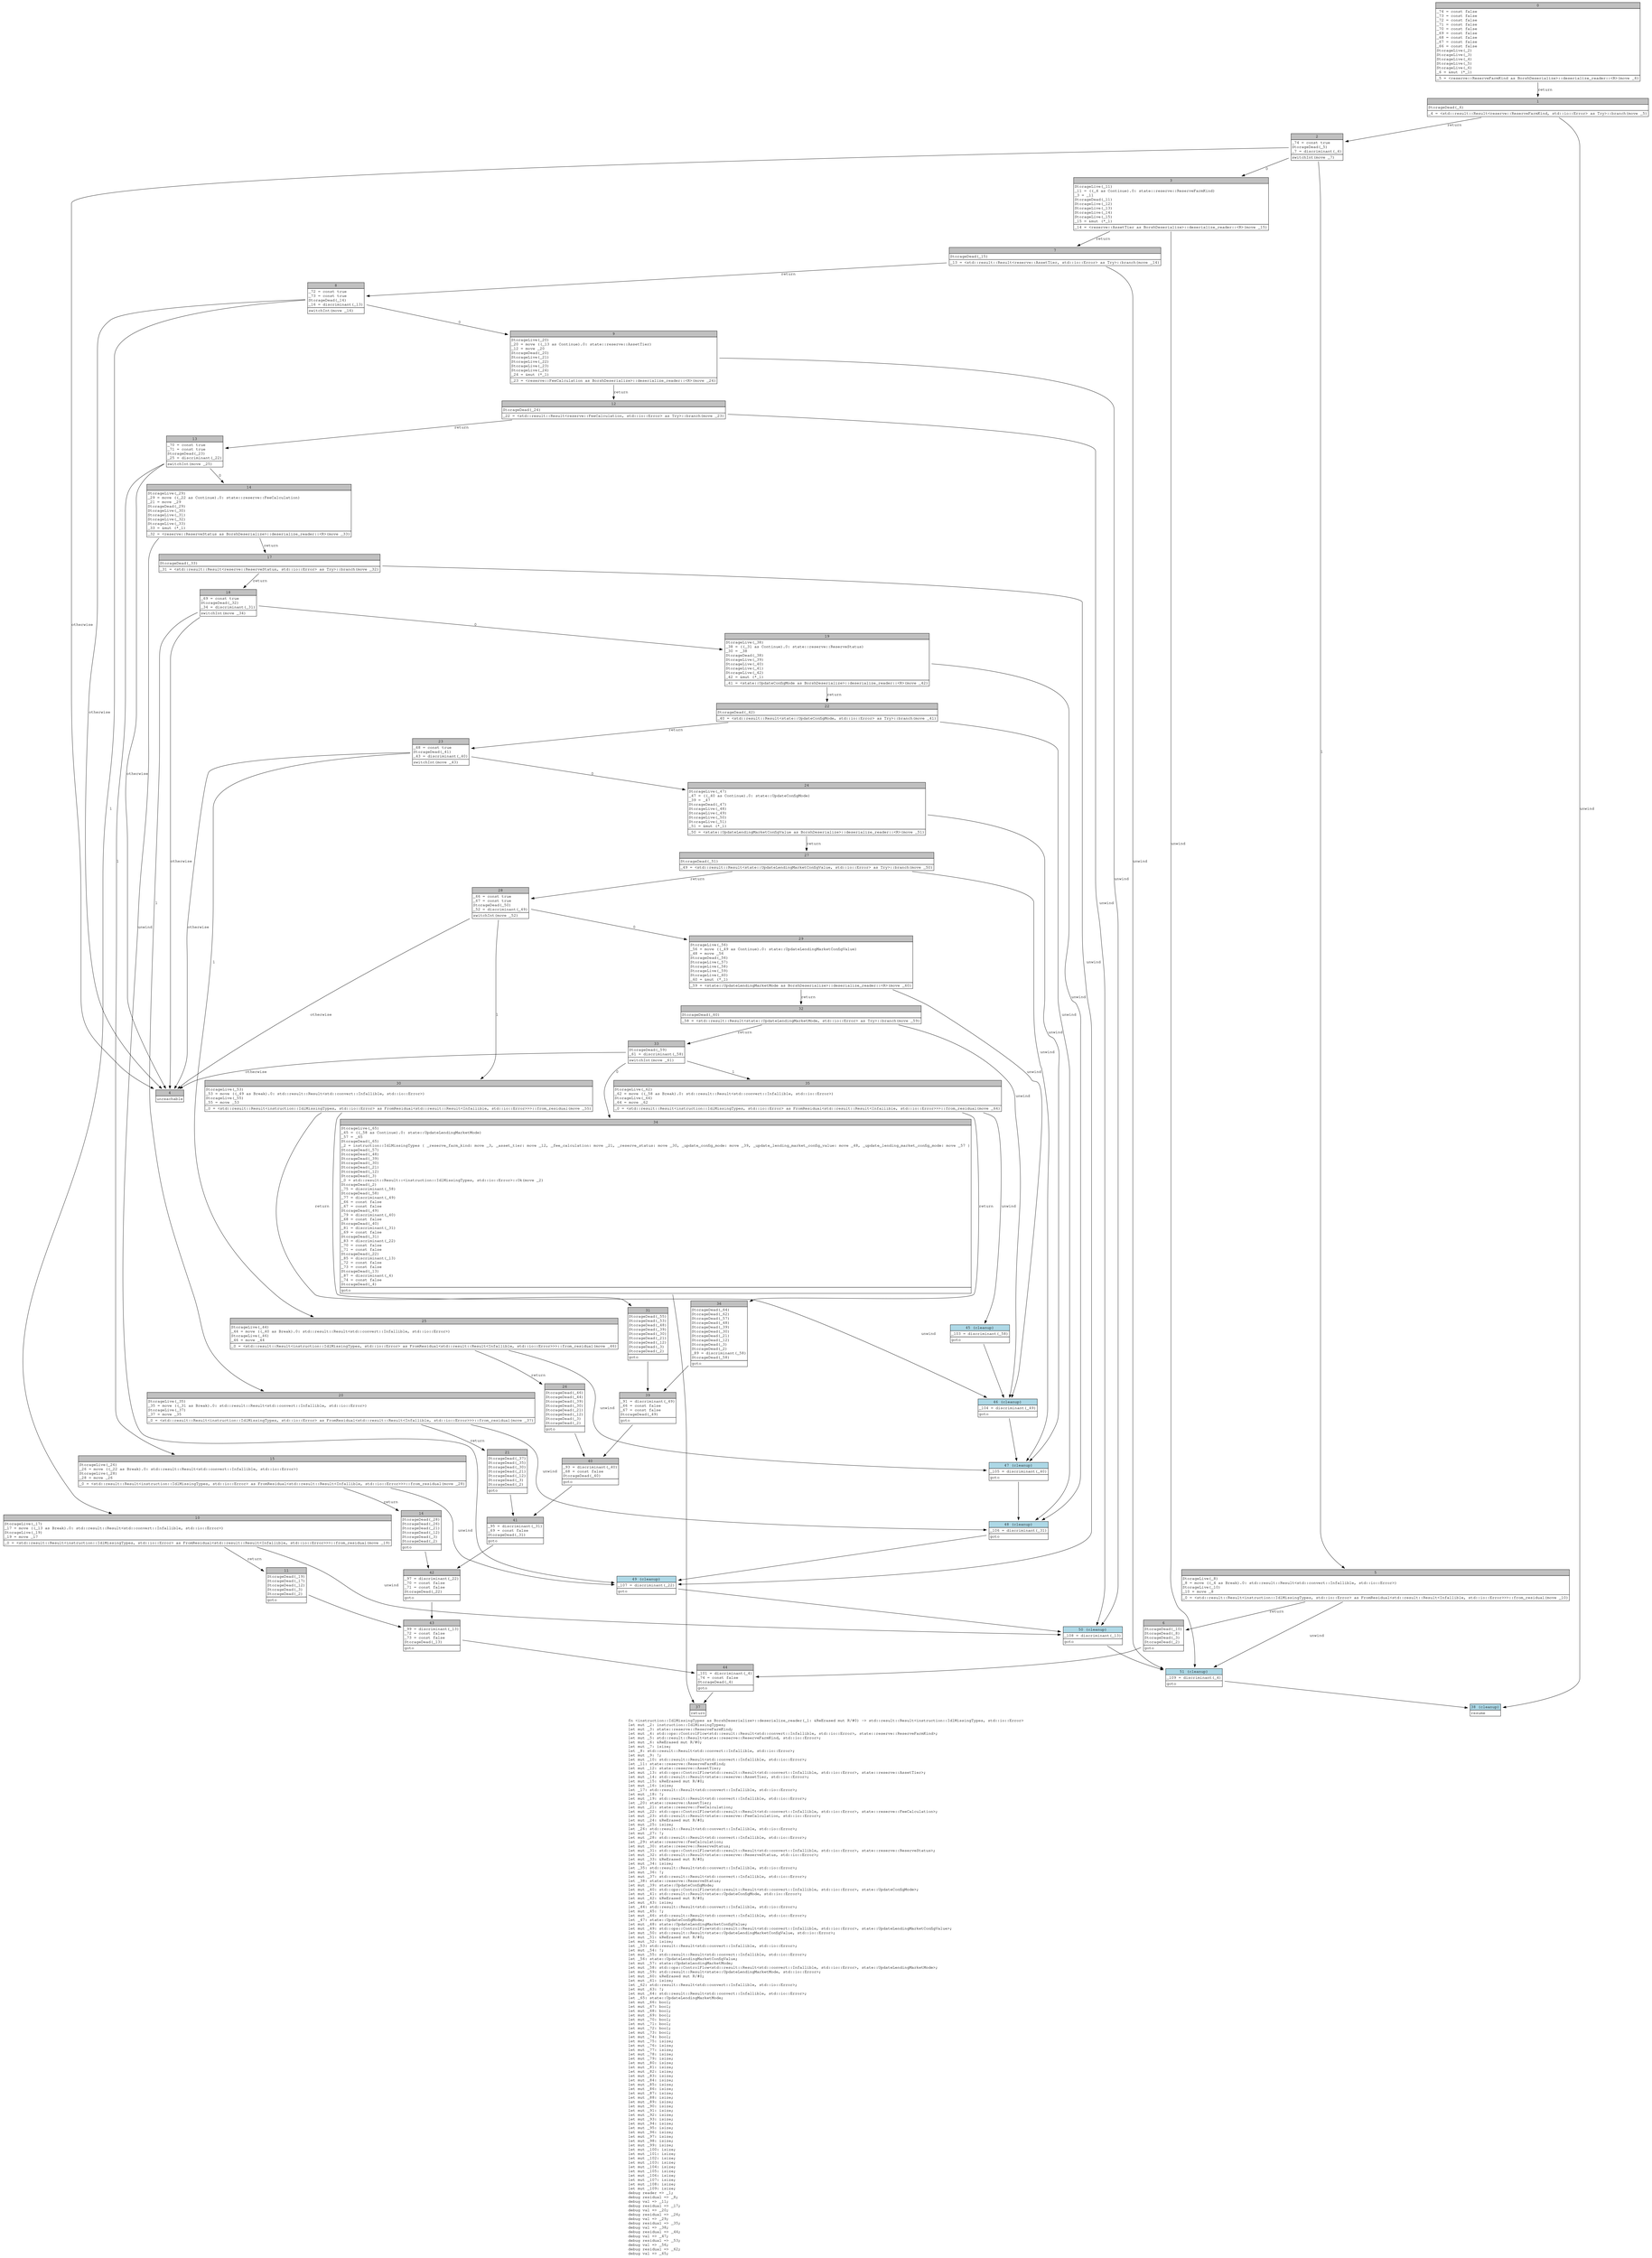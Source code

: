 digraph Mir_0_13448 {
    graph [fontname="Courier, monospace"];
    node [fontname="Courier, monospace"];
    edge [fontname="Courier, monospace"];
    label=<fn &lt;instruction::IdlMissingTypes as BorshDeserialize&gt;::deserialize_reader(_1: &amp;ReErased mut R/#0) -&gt; std::result::Result&lt;instruction::IdlMissingTypes, std::io::Error&gt;<br align="left"/>let mut _2: instruction::IdlMissingTypes;<br align="left"/>let mut _3: state::reserve::ReserveFarmKind;<br align="left"/>let mut _4: std::ops::ControlFlow&lt;std::result::Result&lt;std::convert::Infallible, std::io::Error&gt;, state::reserve::ReserveFarmKind&gt;;<br align="left"/>let mut _5: std::result::Result&lt;state::reserve::ReserveFarmKind, std::io::Error&gt;;<br align="left"/>let mut _6: &amp;ReErased mut R/#0;<br align="left"/>let mut _7: isize;<br align="left"/>let _8: std::result::Result&lt;std::convert::Infallible, std::io::Error&gt;;<br align="left"/>let mut _9: !;<br align="left"/>let mut _10: std::result::Result&lt;std::convert::Infallible, std::io::Error&gt;;<br align="left"/>let _11: state::reserve::ReserveFarmKind;<br align="left"/>let mut _12: state::reserve::AssetTier;<br align="left"/>let mut _13: std::ops::ControlFlow&lt;std::result::Result&lt;std::convert::Infallible, std::io::Error&gt;, state::reserve::AssetTier&gt;;<br align="left"/>let mut _14: std::result::Result&lt;state::reserve::AssetTier, std::io::Error&gt;;<br align="left"/>let mut _15: &amp;ReErased mut R/#0;<br align="left"/>let mut _16: isize;<br align="left"/>let _17: std::result::Result&lt;std::convert::Infallible, std::io::Error&gt;;<br align="left"/>let mut _18: !;<br align="left"/>let mut _19: std::result::Result&lt;std::convert::Infallible, std::io::Error&gt;;<br align="left"/>let _20: state::reserve::AssetTier;<br align="left"/>let mut _21: state::reserve::FeeCalculation;<br align="left"/>let mut _22: std::ops::ControlFlow&lt;std::result::Result&lt;std::convert::Infallible, std::io::Error&gt;, state::reserve::FeeCalculation&gt;;<br align="left"/>let mut _23: std::result::Result&lt;state::reserve::FeeCalculation, std::io::Error&gt;;<br align="left"/>let mut _24: &amp;ReErased mut R/#0;<br align="left"/>let mut _25: isize;<br align="left"/>let _26: std::result::Result&lt;std::convert::Infallible, std::io::Error&gt;;<br align="left"/>let mut _27: !;<br align="left"/>let mut _28: std::result::Result&lt;std::convert::Infallible, std::io::Error&gt;;<br align="left"/>let _29: state::reserve::FeeCalculation;<br align="left"/>let mut _30: state::reserve::ReserveStatus;<br align="left"/>let mut _31: std::ops::ControlFlow&lt;std::result::Result&lt;std::convert::Infallible, std::io::Error&gt;, state::reserve::ReserveStatus&gt;;<br align="left"/>let mut _32: std::result::Result&lt;state::reserve::ReserveStatus, std::io::Error&gt;;<br align="left"/>let mut _33: &amp;ReErased mut R/#0;<br align="left"/>let mut _34: isize;<br align="left"/>let _35: std::result::Result&lt;std::convert::Infallible, std::io::Error&gt;;<br align="left"/>let mut _36: !;<br align="left"/>let mut _37: std::result::Result&lt;std::convert::Infallible, std::io::Error&gt;;<br align="left"/>let _38: state::reserve::ReserveStatus;<br align="left"/>let mut _39: state::UpdateConfigMode;<br align="left"/>let mut _40: std::ops::ControlFlow&lt;std::result::Result&lt;std::convert::Infallible, std::io::Error&gt;, state::UpdateConfigMode&gt;;<br align="left"/>let mut _41: std::result::Result&lt;state::UpdateConfigMode, std::io::Error&gt;;<br align="left"/>let mut _42: &amp;ReErased mut R/#0;<br align="left"/>let mut _43: isize;<br align="left"/>let _44: std::result::Result&lt;std::convert::Infallible, std::io::Error&gt;;<br align="left"/>let mut _45: !;<br align="left"/>let mut _46: std::result::Result&lt;std::convert::Infallible, std::io::Error&gt;;<br align="left"/>let _47: state::UpdateConfigMode;<br align="left"/>let mut _48: state::UpdateLendingMarketConfigValue;<br align="left"/>let mut _49: std::ops::ControlFlow&lt;std::result::Result&lt;std::convert::Infallible, std::io::Error&gt;, state::UpdateLendingMarketConfigValue&gt;;<br align="left"/>let mut _50: std::result::Result&lt;state::UpdateLendingMarketConfigValue, std::io::Error&gt;;<br align="left"/>let mut _51: &amp;ReErased mut R/#0;<br align="left"/>let mut _52: isize;<br align="left"/>let _53: std::result::Result&lt;std::convert::Infallible, std::io::Error&gt;;<br align="left"/>let mut _54: !;<br align="left"/>let mut _55: std::result::Result&lt;std::convert::Infallible, std::io::Error&gt;;<br align="left"/>let _56: state::UpdateLendingMarketConfigValue;<br align="left"/>let mut _57: state::UpdateLendingMarketMode;<br align="left"/>let mut _58: std::ops::ControlFlow&lt;std::result::Result&lt;std::convert::Infallible, std::io::Error&gt;, state::UpdateLendingMarketMode&gt;;<br align="left"/>let mut _59: std::result::Result&lt;state::UpdateLendingMarketMode, std::io::Error&gt;;<br align="left"/>let mut _60: &amp;ReErased mut R/#0;<br align="left"/>let mut _61: isize;<br align="left"/>let _62: std::result::Result&lt;std::convert::Infallible, std::io::Error&gt;;<br align="left"/>let mut _63: !;<br align="left"/>let mut _64: std::result::Result&lt;std::convert::Infallible, std::io::Error&gt;;<br align="left"/>let _65: state::UpdateLendingMarketMode;<br align="left"/>let mut _66: bool;<br align="left"/>let mut _67: bool;<br align="left"/>let mut _68: bool;<br align="left"/>let mut _69: bool;<br align="left"/>let mut _70: bool;<br align="left"/>let mut _71: bool;<br align="left"/>let mut _72: bool;<br align="left"/>let mut _73: bool;<br align="left"/>let mut _74: bool;<br align="left"/>let mut _75: isize;<br align="left"/>let mut _76: isize;<br align="left"/>let mut _77: isize;<br align="left"/>let mut _78: isize;<br align="left"/>let mut _79: isize;<br align="left"/>let mut _80: isize;<br align="left"/>let mut _81: isize;<br align="left"/>let mut _82: isize;<br align="left"/>let mut _83: isize;<br align="left"/>let mut _84: isize;<br align="left"/>let mut _85: isize;<br align="left"/>let mut _86: isize;<br align="left"/>let mut _87: isize;<br align="left"/>let mut _88: isize;<br align="left"/>let mut _89: isize;<br align="left"/>let mut _90: isize;<br align="left"/>let mut _91: isize;<br align="left"/>let mut _92: isize;<br align="left"/>let mut _93: isize;<br align="left"/>let mut _94: isize;<br align="left"/>let mut _95: isize;<br align="left"/>let mut _96: isize;<br align="left"/>let mut _97: isize;<br align="left"/>let mut _98: isize;<br align="left"/>let mut _99: isize;<br align="left"/>let mut _100: isize;<br align="left"/>let mut _101: isize;<br align="left"/>let mut _102: isize;<br align="left"/>let mut _103: isize;<br align="left"/>let mut _104: isize;<br align="left"/>let mut _105: isize;<br align="left"/>let mut _106: isize;<br align="left"/>let mut _107: isize;<br align="left"/>let mut _108: isize;<br align="left"/>let mut _109: isize;<br align="left"/>debug reader =&gt; _1;<br align="left"/>debug residual =&gt; _8;<br align="left"/>debug val =&gt; _11;<br align="left"/>debug residual =&gt; _17;<br align="left"/>debug val =&gt; _20;<br align="left"/>debug residual =&gt; _26;<br align="left"/>debug val =&gt; _29;<br align="left"/>debug residual =&gt; _35;<br align="left"/>debug val =&gt; _38;<br align="left"/>debug residual =&gt; _44;<br align="left"/>debug val =&gt; _47;<br align="left"/>debug residual =&gt; _53;<br align="left"/>debug val =&gt; _56;<br align="left"/>debug residual =&gt; _62;<br align="left"/>debug val =&gt; _65;<br align="left"/>>;
    bb0__0_13448 [shape="none", label=<<table border="0" cellborder="1" cellspacing="0"><tr><td bgcolor="gray" align="center" colspan="1">0</td></tr><tr><td align="left" balign="left">_74 = const false<br/>_73 = const false<br/>_72 = const false<br/>_71 = const false<br/>_70 = const false<br/>_69 = const false<br/>_68 = const false<br/>_67 = const false<br/>_66 = const false<br/>StorageLive(_2)<br/>StorageLive(_3)<br/>StorageLive(_4)<br/>StorageLive(_5)<br/>StorageLive(_6)<br/>_6 = &amp;mut (*_1)<br/></td></tr><tr><td align="left">_5 = &lt;reserve::ReserveFarmKind as BorshDeserialize&gt;::deserialize_reader::&lt;R&gt;(move _6)</td></tr></table>>];
    bb1__0_13448 [shape="none", label=<<table border="0" cellborder="1" cellspacing="0"><tr><td bgcolor="gray" align="center" colspan="1">1</td></tr><tr><td align="left" balign="left">StorageDead(_6)<br/></td></tr><tr><td align="left">_4 = &lt;std::result::Result&lt;reserve::ReserveFarmKind, std::io::Error&gt; as Try&gt;::branch(move _5)</td></tr></table>>];
    bb2__0_13448 [shape="none", label=<<table border="0" cellborder="1" cellspacing="0"><tr><td bgcolor="gray" align="center" colspan="1">2</td></tr><tr><td align="left" balign="left">_74 = const true<br/>StorageDead(_5)<br/>_7 = discriminant(_4)<br/></td></tr><tr><td align="left">switchInt(move _7)</td></tr></table>>];
    bb3__0_13448 [shape="none", label=<<table border="0" cellborder="1" cellspacing="0"><tr><td bgcolor="gray" align="center" colspan="1">3</td></tr><tr><td align="left" balign="left">StorageLive(_11)<br/>_11 = ((_4 as Continue).0: state::reserve::ReserveFarmKind)<br/>_3 = _11<br/>StorageDead(_11)<br/>StorageLive(_12)<br/>StorageLive(_13)<br/>StorageLive(_14)<br/>StorageLive(_15)<br/>_15 = &amp;mut (*_1)<br/></td></tr><tr><td align="left">_14 = &lt;reserve::AssetTier as BorshDeserialize&gt;::deserialize_reader::&lt;R&gt;(move _15)</td></tr></table>>];
    bb4__0_13448 [shape="none", label=<<table border="0" cellborder="1" cellspacing="0"><tr><td bgcolor="gray" align="center" colspan="1">4</td></tr><tr><td align="left">unreachable</td></tr></table>>];
    bb5__0_13448 [shape="none", label=<<table border="0" cellborder="1" cellspacing="0"><tr><td bgcolor="gray" align="center" colspan="1">5</td></tr><tr><td align="left" balign="left">StorageLive(_8)<br/>_8 = move ((_4 as Break).0: std::result::Result&lt;std::convert::Infallible, std::io::Error&gt;)<br/>StorageLive(_10)<br/>_10 = move _8<br/></td></tr><tr><td align="left">_0 = &lt;std::result::Result&lt;instruction::IdlMissingTypes, std::io::Error&gt; as FromResidual&lt;std::result::Result&lt;Infallible, std::io::Error&gt;&gt;&gt;::from_residual(move _10)</td></tr></table>>];
    bb6__0_13448 [shape="none", label=<<table border="0" cellborder="1" cellspacing="0"><tr><td bgcolor="gray" align="center" colspan="1">6</td></tr><tr><td align="left" balign="left">StorageDead(_10)<br/>StorageDead(_8)<br/>StorageDead(_3)<br/>StorageDead(_2)<br/></td></tr><tr><td align="left">goto</td></tr></table>>];
    bb7__0_13448 [shape="none", label=<<table border="0" cellborder="1" cellspacing="0"><tr><td bgcolor="gray" align="center" colspan="1">7</td></tr><tr><td align="left" balign="left">StorageDead(_15)<br/></td></tr><tr><td align="left">_13 = &lt;std::result::Result&lt;reserve::AssetTier, std::io::Error&gt; as Try&gt;::branch(move _14)</td></tr></table>>];
    bb8__0_13448 [shape="none", label=<<table border="0" cellborder="1" cellspacing="0"><tr><td bgcolor="gray" align="center" colspan="1">8</td></tr><tr><td align="left" balign="left">_72 = const true<br/>_73 = const true<br/>StorageDead(_14)<br/>_16 = discriminant(_13)<br/></td></tr><tr><td align="left">switchInt(move _16)</td></tr></table>>];
    bb9__0_13448 [shape="none", label=<<table border="0" cellborder="1" cellspacing="0"><tr><td bgcolor="gray" align="center" colspan="1">9</td></tr><tr><td align="left" balign="left">StorageLive(_20)<br/>_20 = move ((_13 as Continue).0: state::reserve::AssetTier)<br/>_12 = move _20<br/>StorageDead(_20)<br/>StorageLive(_21)<br/>StorageLive(_22)<br/>StorageLive(_23)<br/>StorageLive(_24)<br/>_24 = &amp;mut (*_1)<br/></td></tr><tr><td align="left">_23 = &lt;reserve::FeeCalculation as BorshDeserialize&gt;::deserialize_reader::&lt;R&gt;(move _24)</td></tr></table>>];
    bb10__0_13448 [shape="none", label=<<table border="0" cellborder="1" cellspacing="0"><tr><td bgcolor="gray" align="center" colspan="1">10</td></tr><tr><td align="left" balign="left">StorageLive(_17)<br/>_17 = move ((_13 as Break).0: std::result::Result&lt;std::convert::Infallible, std::io::Error&gt;)<br/>StorageLive(_19)<br/>_19 = move _17<br/></td></tr><tr><td align="left">_0 = &lt;std::result::Result&lt;instruction::IdlMissingTypes, std::io::Error&gt; as FromResidual&lt;std::result::Result&lt;Infallible, std::io::Error&gt;&gt;&gt;::from_residual(move _19)</td></tr></table>>];
    bb11__0_13448 [shape="none", label=<<table border="0" cellborder="1" cellspacing="0"><tr><td bgcolor="gray" align="center" colspan="1">11</td></tr><tr><td align="left" balign="left">StorageDead(_19)<br/>StorageDead(_17)<br/>StorageDead(_12)<br/>StorageDead(_3)<br/>StorageDead(_2)<br/></td></tr><tr><td align="left">goto</td></tr></table>>];
    bb12__0_13448 [shape="none", label=<<table border="0" cellborder="1" cellspacing="0"><tr><td bgcolor="gray" align="center" colspan="1">12</td></tr><tr><td align="left" balign="left">StorageDead(_24)<br/></td></tr><tr><td align="left">_22 = &lt;std::result::Result&lt;reserve::FeeCalculation, std::io::Error&gt; as Try&gt;::branch(move _23)</td></tr></table>>];
    bb13__0_13448 [shape="none", label=<<table border="0" cellborder="1" cellspacing="0"><tr><td bgcolor="gray" align="center" colspan="1">13</td></tr><tr><td align="left" balign="left">_70 = const true<br/>_71 = const true<br/>StorageDead(_23)<br/>_25 = discriminant(_22)<br/></td></tr><tr><td align="left">switchInt(move _25)</td></tr></table>>];
    bb14__0_13448 [shape="none", label=<<table border="0" cellborder="1" cellspacing="0"><tr><td bgcolor="gray" align="center" colspan="1">14</td></tr><tr><td align="left" balign="left">StorageLive(_29)<br/>_29 = move ((_22 as Continue).0: state::reserve::FeeCalculation)<br/>_21 = move _29<br/>StorageDead(_29)<br/>StorageLive(_30)<br/>StorageLive(_31)<br/>StorageLive(_32)<br/>StorageLive(_33)<br/>_33 = &amp;mut (*_1)<br/></td></tr><tr><td align="left">_32 = &lt;reserve::ReserveStatus as BorshDeserialize&gt;::deserialize_reader::&lt;R&gt;(move _33)</td></tr></table>>];
    bb15__0_13448 [shape="none", label=<<table border="0" cellborder="1" cellspacing="0"><tr><td bgcolor="gray" align="center" colspan="1">15</td></tr><tr><td align="left" balign="left">StorageLive(_26)<br/>_26 = move ((_22 as Break).0: std::result::Result&lt;std::convert::Infallible, std::io::Error&gt;)<br/>StorageLive(_28)<br/>_28 = move _26<br/></td></tr><tr><td align="left">_0 = &lt;std::result::Result&lt;instruction::IdlMissingTypes, std::io::Error&gt; as FromResidual&lt;std::result::Result&lt;Infallible, std::io::Error&gt;&gt;&gt;::from_residual(move _28)</td></tr></table>>];
    bb16__0_13448 [shape="none", label=<<table border="0" cellborder="1" cellspacing="0"><tr><td bgcolor="gray" align="center" colspan="1">16</td></tr><tr><td align="left" balign="left">StorageDead(_28)<br/>StorageDead(_26)<br/>StorageDead(_21)<br/>StorageDead(_12)<br/>StorageDead(_3)<br/>StorageDead(_2)<br/></td></tr><tr><td align="left">goto</td></tr></table>>];
    bb17__0_13448 [shape="none", label=<<table border="0" cellborder="1" cellspacing="0"><tr><td bgcolor="gray" align="center" colspan="1">17</td></tr><tr><td align="left" balign="left">StorageDead(_33)<br/></td></tr><tr><td align="left">_31 = &lt;std::result::Result&lt;reserve::ReserveStatus, std::io::Error&gt; as Try&gt;::branch(move _32)</td></tr></table>>];
    bb18__0_13448 [shape="none", label=<<table border="0" cellborder="1" cellspacing="0"><tr><td bgcolor="gray" align="center" colspan="1">18</td></tr><tr><td align="left" balign="left">_69 = const true<br/>StorageDead(_32)<br/>_34 = discriminant(_31)<br/></td></tr><tr><td align="left">switchInt(move _34)</td></tr></table>>];
    bb19__0_13448 [shape="none", label=<<table border="0" cellborder="1" cellspacing="0"><tr><td bgcolor="gray" align="center" colspan="1">19</td></tr><tr><td align="left" balign="left">StorageLive(_38)<br/>_38 = ((_31 as Continue).0: state::reserve::ReserveStatus)<br/>_30 = _38<br/>StorageDead(_38)<br/>StorageLive(_39)<br/>StorageLive(_40)<br/>StorageLive(_41)<br/>StorageLive(_42)<br/>_42 = &amp;mut (*_1)<br/></td></tr><tr><td align="left">_41 = &lt;state::UpdateConfigMode as BorshDeserialize&gt;::deserialize_reader::&lt;R&gt;(move _42)</td></tr></table>>];
    bb20__0_13448 [shape="none", label=<<table border="0" cellborder="1" cellspacing="0"><tr><td bgcolor="gray" align="center" colspan="1">20</td></tr><tr><td align="left" balign="left">StorageLive(_35)<br/>_35 = move ((_31 as Break).0: std::result::Result&lt;std::convert::Infallible, std::io::Error&gt;)<br/>StorageLive(_37)<br/>_37 = move _35<br/></td></tr><tr><td align="left">_0 = &lt;std::result::Result&lt;instruction::IdlMissingTypes, std::io::Error&gt; as FromResidual&lt;std::result::Result&lt;Infallible, std::io::Error&gt;&gt;&gt;::from_residual(move _37)</td></tr></table>>];
    bb21__0_13448 [shape="none", label=<<table border="0" cellborder="1" cellspacing="0"><tr><td bgcolor="gray" align="center" colspan="1">21</td></tr><tr><td align="left" balign="left">StorageDead(_37)<br/>StorageDead(_35)<br/>StorageDead(_30)<br/>StorageDead(_21)<br/>StorageDead(_12)<br/>StorageDead(_3)<br/>StorageDead(_2)<br/></td></tr><tr><td align="left">goto</td></tr></table>>];
    bb22__0_13448 [shape="none", label=<<table border="0" cellborder="1" cellspacing="0"><tr><td bgcolor="gray" align="center" colspan="1">22</td></tr><tr><td align="left" balign="left">StorageDead(_42)<br/></td></tr><tr><td align="left">_40 = &lt;std::result::Result&lt;state::UpdateConfigMode, std::io::Error&gt; as Try&gt;::branch(move _41)</td></tr></table>>];
    bb23__0_13448 [shape="none", label=<<table border="0" cellborder="1" cellspacing="0"><tr><td bgcolor="gray" align="center" colspan="1">23</td></tr><tr><td align="left" balign="left">_68 = const true<br/>StorageDead(_41)<br/>_43 = discriminant(_40)<br/></td></tr><tr><td align="left">switchInt(move _43)</td></tr></table>>];
    bb24__0_13448 [shape="none", label=<<table border="0" cellborder="1" cellspacing="0"><tr><td bgcolor="gray" align="center" colspan="1">24</td></tr><tr><td align="left" balign="left">StorageLive(_47)<br/>_47 = ((_40 as Continue).0: state::UpdateConfigMode)<br/>_39 = _47<br/>StorageDead(_47)<br/>StorageLive(_48)<br/>StorageLive(_49)<br/>StorageLive(_50)<br/>StorageLive(_51)<br/>_51 = &amp;mut (*_1)<br/></td></tr><tr><td align="left">_50 = &lt;state::UpdateLendingMarketConfigValue as BorshDeserialize&gt;::deserialize_reader::&lt;R&gt;(move _51)</td></tr></table>>];
    bb25__0_13448 [shape="none", label=<<table border="0" cellborder="1" cellspacing="0"><tr><td bgcolor="gray" align="center" colspan="1">25</td></tr><tr><td align="left" balign="left">StorageLive(_44)<br/>_44 = move ((_40 as Break).0: std::result::Result&lt;std::convert::Infallible, std::io::Error&gt;)<br/>StorageLive(_46)<br/>_46 = move _44<br/></td></tr><tr><td align="left">_0 = &lt;std::result::Result&lt;instruction::IdlMissingTypes, std::io::Error&gt; as FromResidual&lt;std::result::Result&lt;Infallible, std::io::Error&gt;&gt;&gt;::from_residual(move _46)</td></tr></table>>];
    bb26__0_13448 [shape="none", label=<<table border="0" cellborder="1" cellspacing="0"><tr><td bgcolor="gray" align="center" colspan="1">26</td></tr><tr><td align="left" balign="left">StorageDead(_46)<br/>StorageDead(_44)<br/>StorageDead(_39)<br/>StorageDead(_30)<br/>StorageDead(_21)<br/>StorageDead(_12)<br/>StorageDead(_3)<br/>StorageDead(_2)<br/></td></tr><tr><td align="left">goto</td></tr></table>>];
    bb27__0_13448 [shape="none", label=<<table border="0" cellborder="1" cellspacing="0"><tr><td bgcolor="gray" align="center" colspan="1">27</td></tr><tr><td align="left" balign="left">StorageDead(_51)<br/></td></tr><tr><td align="left">_49 = &lt;std::result::Result&lt;state::UpdateLendingMarketConfigValue, std::io::Error&gt; as Try&gt;::branch(move _50)</td></tr></table>>];
    bb28__0_13448 [shape="none", label=<<table border="0" cellborder="1" cellspacing="0"><tr><td bgcolor="gray" align="center" colspan="1">28</td></tr><tr><td align="left" balign="left">_66 = const true<br/>_67 = const true<br/>StorageDead(_50)<br/>_52 = discriminant(_49)<br/></td></tr><tr><td align="left">switchInt(move _52)</td></tr></table>>];
    bb29__0_13448 [shape="none", label=<<table border="0" cellborder="1" cellspacing="0"><tr><td bgcolor="gray" align="center" colspan="1">29</td></tr><tr><td align="left" balign="left">StorageLive(_56)<br/>_56 = move ((_49 as Continue).0: state::UpdateLendingMarketConfigValue)<br/>_48 = move _56<br/>StorageDead(_56)<br/>StorageLive(_57)<br/>StorageLive(_58)<br/>StorageLive(_59)<br/>StorageLive(_60)<br/>_60 = &amp;mut (*_1)<br/></td></tr><tr><td align="left">_59 = &lt;state::UpdateLendingMarketMode as BorshDeserialize&gt;::deserialize_reader::&lt;R&gt;(move _60)</td></tr></table>>];
    bb30__0_13448 [shape="none", label=<<table border="0" cellborder="1" cellspacing="0"><tr><td bgcolor="gray" align="center" colspan="1">30</td></tr><tr><td align="left" balign="left">StorageLive(_53)<br/>_53 = move ((_49 as Break).0: std::result::Result&lt;std::convert::Infallible, std::io::Error&gt;)<br/>StorageLive(_55)<br/>_55 = move _53<br/></td></tr><tr><td align="left">_0 = &lt;std::result::Result&lt;instruction::IdlMissingTypes, std::io::Error&gt; as FromResidual&lt;std::result::Result&lt;Infallible, std::io::Error&gt;&gt;&gt;::from_residual(move _55)</td></tr></table>>];
    bb31__0_13448 [shape="none", label=<<table border="0" cellborder="1" cellspacing="0"><tr><td bgcolor="gray" align="center" colspan="1">31</td></tr><tr><td align="left" balign="left">StorageDead(_55)<br/>StorageDead(_53)<br/>StorageDead(_48)<br/>StorageDead(_39)<br/>StorageDead(_30)<br/>StorageDead(_21)<br/>StorageDead(_12)<br/>StorageDead(_3)<br/>StorageDead(_2)<br/></td></tr><tr><td align="left">goto</td></tr></table>>];
    bb32__0_13448 [shape="none", label=<<table border="0" cellborder="1" cellspacing="0"><tr><td bgcolor="gray" align="center" colspan="1">32</td></tr><tr><td align="left" balign="left">StorageDead(_60)<br/></td></tr><tr><td align="left">_58 = &lt;std::result::Result&lt;state::UpdateLendingMarketMode, std::io::Error&gt; as Try&gt;::branch(move _59)</td></tr></table>>];
    bb33__0_13448 [shape="none", label=<<table border="0" cellborder="1" cellspacing="0"><tr><td bgcolor="gray" align="center" colspan="1">33</td></tr><tr><td align="left" balign="left">StorageDead(_59)<br/>_61 = discriminant(_58)<br/></td></tr><tr><td align="left">switchInt(move _61)</td></tr></table>>];
    bb34__0_13448 [shape="none", label=<<table border="0" cellborder="1" cellspacing="0"><tr><td bgcolor="gray" align="center" colspan="1">34</td></tr><tr><td align="left" balign="left">StorageLive(_65)<br/>_65 = ((_58 as Continue).0: state::UpdateLendingMarketMode)<br/>_57 = _65<br/>StorageDead(_65)<br/>_2 = instruction::IdlMissingTypes { _reserve_farm_kind: move _3, _asset_tier: move _12, _fee_calculation: move _21, _reserve_status: move _30, _update_config_mode: move _39, _update_lending_market_config_value: move _48, _update_lending_market_config_mode: move _57 }<br/>StorageDead(_57)<br/>StorageDead(_48)<br/>StorageDead(_39)<br/>StorageDead(_30)<br/>StorageDead(_21)<br/>StorageDead(_12)<br/>StorageDead(_3)<br/>_0 = std::result::Result::&lt;instruction::IdlMissingTypes, std::io::Error&gt;::Ok(move _2)<br/>StorageDead(_2)<br/>_75 = discriminant(_58)<br/>StorageDead(_58)<br/>_77 = discriminant(_49)<br/>_66 = const false<br/>_67 = const false<br/>StorageDead(_49)<br/>_79 = discriminant(_40)<br/>_68 = const false<br/>StorageDead(_40)<br/>_81 = discriminant(_31)<br/>_69 = const false<br/>StorageDead(_31)<br/>_83 = discriminant(_22)<br/>_70 = const false<br/>_71 = const false<br/>StorageDead(_22)<br/>_85 = discriminant(_13)<br/>_72 = const false<br/>_73 = const false<br/>StorageDead(_13)<br/>_87 = discriminant(_4)<br/>_74 = const false<br/>StorageDead(_4)<br/></td></tr><tr><td align="left">goto</td></tr></table>>];
    bb35__0_13448 [shape="none", label=<<table border="0" cellborder="1" cellspacing="0"><tr><td bgcolor="gray" align="center" colspan="1">35</td></tr><tr><td align="left" balign="left">StorageLive(_62)<br/>_62 = move ((_58 as Break).0: std::result::Result&lt;std::convert::Infallible, std::io::Error&gt;)<br/>StorageLive(_64)<br/>_64 = move _62<br/></td></tr><tr><td align="left">_0 = &lt;std::result::Result&lt;instruction::IdlMissingTypes, std::io::Error&gt; as FromResidual&lt;std::result::Result&lt;Infallible, std::io::Error&gt;&gt;&gt;::from_residual(move _64)</td></tr></table>>];
    bb36__0_13448 [shape="none", label=<<table border="0" cellborder="1" cellspacing="0"><tr><td bgcolor="gray" align="center" colspan="1">36</td></tr><tr><td align="left" balign="left">StorageDead(_64)<br/>StorageDead(_62)<br/>StorageDead(_57)<br/>StorageDead(_48)<br/>StorageDead(_39)<br/>StorageDead(_30)<br/>StorageDead(_21)<br/>StorageDead(_12)<br/>StorageDead(_3)<br/>StorageDead(_2)<br/>_89 = discriminant(_58)<br/>StorageDead(_58)<br/></td></tr><tr><td align="left">goto</td></tr></table>>];
    bb37__0_13448 [shape="none", label=<<table border="0" cellborder="1" cellspacing="0"><tr><td bgcolor="gray" align="center" colspan="1">37</td></tr><tr><td align="left">return</td></tr></table>>];
    bb38__0_13448 [shape="none", label=<<table border="0" cellborder="1" cellspacing="0"><tr><td bgcolor="lightblue" align="center" colspan="1">38 (cleanup)</td></tr><tr><td align="left">resume</td></tr></table>>];
    bb39__0_13448 [shape="none", label=<<table border="0" cellborder="1" cellspacing="0"><tr><td bgcolor="gray" align="center" colspan="1">39</td></tr><tr><td align="left" balign="left">_91 = discriminant(_49)<br/>_66 = const false<br/>_67 = const false<br/>StorageDead(_49)<br/></td></tr><tr><td align="left">goto</td></tr></table>>];
    bb40__0_13448 [shape="none", label=<<table border="0" cellborder="1" cellspacing="0"><tr><td bgcolor="gray" align="center" colspan="1">40</td></tr><tr><td align="left" balign="left">_93 = discriminant(_40)<br/>_68 = const false<br/>StorageDead(_40)<br/></td></tr><tr><td align="left">goto</td></tr></table>>];
    bb41__0_13448 [shape="none", label=<<table border="0" cellborder="1" cellspacing="0"><tr><td bgcolor="gray" align="center" colspan="1">41</td></tr><tr><td align="left" balign="left">_95 = discriminant(_31)<br/>_69 = const false<br/>StorageDead(_31)<br/></td></tr><tr><td align="left">goto</td></tr></table>>];
    bb42__0_13448 [shape="none", label=<<table border="0" cellborder="1" cellspacing="0"><tr><td bgcolor="gray" align="center" colspan="1">42</td></tr><tr><td align="left" balign="left">_97 = discriminant(_22)<br/>_70 = const false<br/>_71 = const false<br/>StorageDead(_22)<br/></td></tr><tr><td align="left">goto</td></tr></table>>];
    bb43__0_13448 [shape="none", label=<<table border="0" cellborder="1" cellspacing="0"><tr><td bgcolor="gray" align="center" colspan="1">43</td></tr><tr><td align="left" balign="left">_99 = discriminant(_13)<br/>_72 = const false<br/>_73 = const false<br/>StorageDead(_13)<br/></td></tr><tr><td align="left">goto</td></tr></table>>];
    bb44__0_13448 [shape="none", label=<<table border="0" cellborder="1" cellspacing="0"><tr><td bgcolor="gray" align="center" colspan="1">44</td></tr><tr><td align="left" balign="left">_101 = discriminant(_4)<br/>_74 = const false<br/>StorageDead(_4)<br/></td></tr><tr><td align="left">goto</td></tr></table>>];
    bb45__0_13448 [shape="none", label=<<table border="0" cellborder="1" cellspacing="0"><tr><td bgcolor="lightblue" align="center" colspan="1">45 (cleanup)</td></tr><tr><td align="left" balign="left">_103 = discriminant(_58)<br/></td></tr><tr><td align="left">goto</td></tr></table>>];
    bb46__0_13448 [shape="none", label=<<table border="0" cellborder="1" cellspacing="0"><tr><td bgcolor="lightblue" align="center" colspan="1">46 (cleanup)</td></tr><tr><td align="left" balign="left">_104 = discriminant(_49)<br/></td></tr><tr><td align="left">goto</td></tr></table>>];
    bb47__0_13448 [shape="none", label=<<table border="0" cellborder="1" cellspacing="0"><tr><td bgcolor="lightblue" align="center" colspan="1">47 (cleanup)</td></tr><tr><td align="left" balign="left">_105 = discriminant(_40)<br/></td></tr><tr><td align="left">goto</td></tr></table>>];
    bb48__0_13448 [shape="none", label=<<table border="0" cellborder="1" cellspacing="0"><tr><td bgcolor="lightblue" align="center" colspan="1">48 (cleanup)</td></tr><tr><td align="left" balign="left">_106 = discriminant(_31)<br/></td></tr><tr><td align="left">goto</td></tr></table>>];
    bb49__0_13448 [shape="none", label=<<table border="0" cellborder="1" cellspacing="0"><tr><td bgcolor="lightblue" align="center" colspan="1">49 (cleanup)</td></tr><tr><td align="left" balign="left">_107 = discriminant(_22)<br/></td></tr><tr><td align="left">goto</td></tr></table>>];
    bb50__0_13448 [shape="none", label=<<table border="0" cellborder="1" cellspacing="0"><tr><td bgcolor="lightblue" align="center" colspan="1">50 (cleanup)</td></tr><tr><td align="left" balign="left">_108 = discriminant(_13)<br/></td></tr><tr><td align="left">goto</td></tr></table>>];
    bb51__0_13448 [shape="none", label=<<table border="0" cellborder="1" cellspacing="0"><tr><td bgcolor="lightblue" align="center" colspan="1">51 (cleanup)</td></tr><tr><td align="left" balign="left">_109 = discriminant(_4)<br/></td></tr><tr><td align="left">goto</td></tr></table>>];
    bb0__0_13448 -> bb1__0_13448 [label="return"];
    bb1__0_13448 -> bb2__0_13448 [label="return"];
    bb1__0_13448 -> bb38__0_13448 [label="unwind"];
    bb2__0_13448 -> bb3__0_13448 [label="0"];
    bb2__0_13448 -> bb5__0_13448 [label="1"];
    bb2__0_13448 -> bb4__0_13448 [label="otherwise"];
    bb3__0_13448 -> bb7__0_13448 [label="return"];
    bb3__0_13448 -> bb51__0_13448 [label="unwind"];
    bb5__0_13448 -> bb6__0_13448 [label="return"];
    bb5__0_13448 -> bb51__0_13448 [label="unwind"];
    bb6__0_13448 -> bb44__0_13448 [label=""];
    bb7__0_13448 -> bb8__0_13448 [label="return"];
    bb7__0_13448 -> bb51__0_13448 [label="unwind"];
    bb8__0_13448 -> bb9__0_13448 [label="0"];
    bb8__0_13448 -> bb10__0_13448 [label="1"];
    bb8__0_13448 -> bb4__0_13448 [label="otherwise"];
    bb9__0_13448 -> bb12__0_13448 [label="return"];
    bb9__0_13448 -> bb50__0_13448 [label="unwind"];
    bb10__0_13448 -> bb11__0_13448 [label="return"];
    bb10__0_13448 -> bb50__0_13448 [label="unwind"];
    bb11__0_13448 -> bb43__0_13448 [label=""];
    bb12__0_13448 -> bb13__0_13448 [label="return"];
    bb12__0_13448 -> bb50__0_13448 [label="unwind"];
    bb13__0_13448 -> bb14__0_13448 [label="0"];
    bb13__0_13448 -> bb15__0_13448 [label="1"];
    bb13__0_13448 -> bb4__0_13448 [label="otherwise"];
    bb14__0_13448 -> bb17__0_13448 [label="return"];
    bb14__0_13448 -> bb49__0_13448 [label="unwind"];
    bb15__0_13448 -> bb16__0_13448 [label="return"];
    bb15__0_13448 -> bb49__0_13448 [label="unwind"];
    bb16__0_13448 -> bb42__0_13448 [label=""];
    bb17__0_13448 -> bb18__0_13448 [label="return"];
    bb17__0_13448 -> bb49__0_13448 [label="unwind"];
    bb18__0_13448 -> bb19__0_13448 [label="0"];
    bb18__0_13448 -> bb20__0_13448 [label="1"];
    bb18__0_13448 -> bb4__0_13448 [label="otherwise"];
    bb19__0_13448 -> bb22__0_13448 [label="return"];
    bb19__0_13448 -> bb48__0_13448 [label="unwind"];
    bb20__0_13448 -> bb21__0_13448 [label="return"];
    bb20__0_13448 -> bb48__0_13448 [label="unwind"];
    bb21__0_13448 -> bb41__0_13448 [label=""];
    bb22__0_13448 -> bb23__0_13448 [label="return"];
    bb22__0_13448 -> bb48__0_13448 [label="unwind"];
    bb23__0_13448 -> bb24__0_13448 [label="0"];
    bb23__0_13448 -> bb25__0_13448 [label="1"];
    bb23__0_13448 -> bb4__0_13448 [label="otherwise"];
    bb24__0_13448 -> bb27__0_13448 [label="return"];
    bb24__0_13448 -> bb47__0_13448 [label="unwind"];
    bb25__0_13448 -> bb26__0_13448 [label="return"];
    bb25__0_13448 -> bb47__0_13448 [label="unwind"];
    bb26__0_13448 -> bb40__0_13448 [label=""];
    bb27__0_13448 -> bb28__0_13448 [label="return"];
    bb27__0_13448 -> bb47__0_13448 [label="unwind"];
    bb28__0_13448 -> bb29__0_13448 [label="0"];
    bb28__0_13448 -> bb30__0_13448 [label="1"];
    bb28__0_13448 -> bb4__0_13448 [label="otherwise"];
    bb29__0_13448 -> bb32__0_13448 [label="return"];
    bb29__0_13448 -> bb46__0_13448 [label="unwind"];
    bb30__0_13448 -> bb31__0_13448 [label="return"];
    bb30__0_13448 -> bb46__0_13448 [label="unwind"];
    bb31__0_13448 -> bb39__0_13448 [label=""];
    bb32__0_13448 -> bb33__0_13448 [label="return"];
    bb32__0_13448 -> bb46__0_13448 [label="unwind"];
    bb33__0_13448 -> bb34__0_13448 [label="0"];
    bb33__0_13448 -> bb35__0_13448 [label="1"];
    bb33__0_13448 -> bb4__0_13448 [label="otherwise"];
    bb34__0_13448 -> bb37__0_13448 [label=""];
    bb35__0_13448 -> bb36__0_13448 [label="return"];
    bb35__0_13448 -> bb45__0_13448 [label="unwind"];
    bb36__0_13448 -> bb39__0_13448 [label=""];
    bb39__0_13448 -> bb40__0_13448 [label=""];
    bb40__0_13448 -> bb41__0_13448 [label=""];
    bb41__0_13448 -> bb42__0_13448 [label=""];
    bb42__0_13448 -> bb43__0_13448 [label=""];
    bb43__0_13448 -> bb44__0_13448 [label=""];
    bb44__0_13448 -> bb37__0_13448 [label=""];
    bb45__0_13448 -> bb46__0_13448 [label=""];
    bb46__0_13448 -> bb47__0_13448 [label=""];
    bb47__0_13448 -> bb48__0_13448 [label=""];
    bb48__0_13448 -> bb49__0_13448 [label=""];
    bb49__0_13448 -> bb50__0_13448 [label=""];
    bb50__0_13448 -> bb51__0_13448 [label=""];
    bb51__0_13448 -> bb38__0_13448 [label=""];
}

